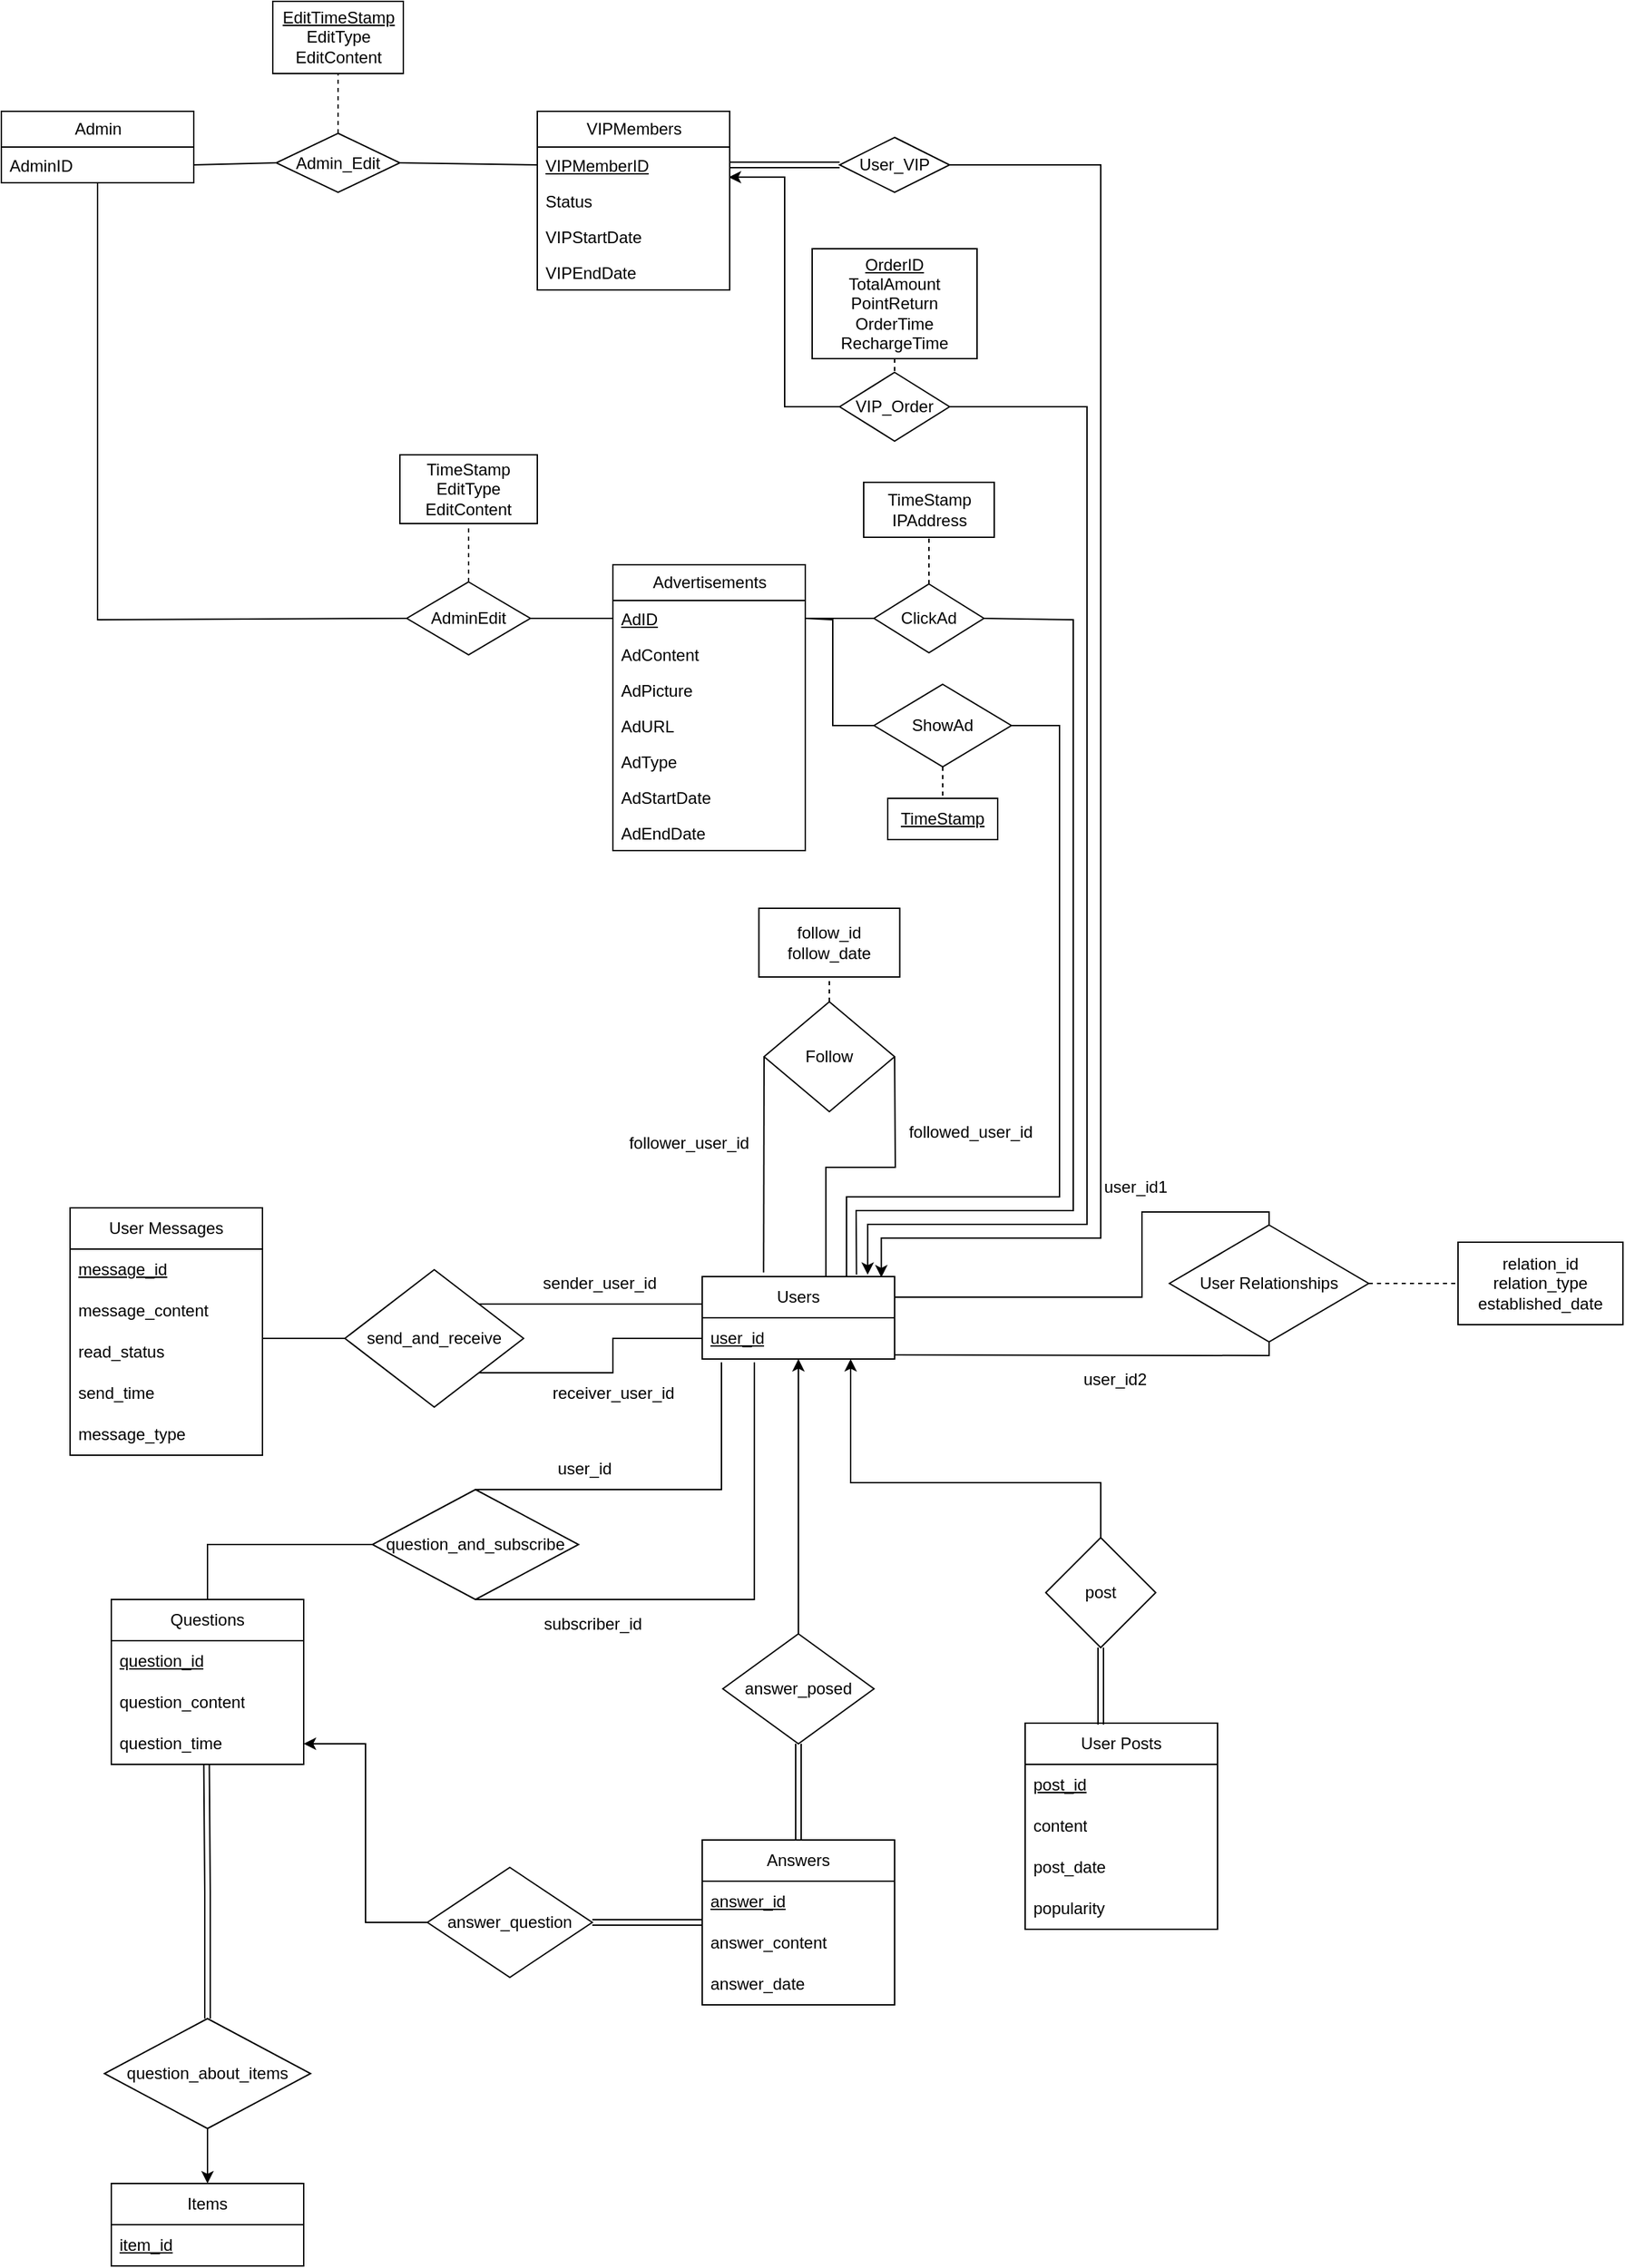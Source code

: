 <mxfile version="20.5.3" type="embed"><diagram id="23iRSUPoRavnBvh4doch" name="Page-1"><mxGraphModel dx="2034" dy="733" grid="1" gridSize="10" guides="1" tooltips="1" connect="1" arrows="1" fold="1" page="1" pageScale="1" pageWidth="827" pageHeight="1169" math="0" shadow="0"><root><mxCell id="0"/><mxCell id="1" parent="0"/><mxCell id="2" value="VIPMembers" style="swimlane;fontStyle=0;childLayout=stackLayout;horizontal=1;startSize=26;fillColor=none;horizontalStack=0;resizeParent=1;resizeParentMax=0;resizeLast=0;collapsible=1;marginBottom=0;html=1;" parent="1" vertex="1"><mxGeometry x="80" y="250" width="140" height="130" as="geometry"/></mxCell><mxCell id="3" value="&lt;u&gt;VIPMemberID&lt;/u&gt;" style="text;strokeColor=none;fillColor=none;align=left;verticalAlign=top;spacingLeft=4;spacingRight=4;overflow=hidden;rotatable=0;points=[[0,0.5],[1,0.5]];portConstraint=eastwest;whiteSpace=wrap;html=1;" parent="2" vertex="1"><mxGeometry y="26" width="140" height="26" as="geometry"/></mxCell><mxCell id="4" value="Status" style="text;strokeColor=none;fillColor=none;align=left;verticalAlign=top;spacingLeft=4;spacingRight=4;overflow=hidden;rotatable=0;points=[[0,0.5],[1,0.5]];portConstraint=eastwest;whiteSpace=wrap;html=1;" parent="2" vertex="1"><mxGeometry y="52" width="140" height="26" as="geometry"/></mxCell><mxCell id="5" value="VIPStartDate" style="text;strokeColor=none;fillColor=none;align=left;verticalAlign=top;spacingLeft=4;spacingRight=4;overflow=hidden;rotatable=0;points=[[0,0.5],[1,0.5]];portConstraint=eastwest;whiteSpace=wrap;html=1;" parent="2" vertex="1"><mxGeometry y="78" width="140" height="26" as="geometry"/></mxCell><mxCell id="6" value="VIPEndDate" style="text;strokeColor=none;fillColor=none;align=left;verticalAlign=top;spacingLeft=4;spacingRight=4;overflow=hidden;rotatable=0;points=[[0,0.5],[1,0.5]];portConstraint=eastwest;whiteSpace=wrap;html=1;" parent="2" vertex="1"><mxGeometry y="104" width="140" height="26" as="geometry"/></mxCell><mxCell id="7" style="edgeStyle=orthogonalEdgeStyle;rounded=0;orthogonalLoop=1;jettySize=auto;html=1;exitX=1;exitY=0.5;exitDx=0;exitDy=0;entryX=0.931;entryY=0.011;entryDx=0;entryDy=0;entryPerimeter=0;" parent="1" source="8" target="51" edge="1"><mxGeometry relative="1" as="geometry"><mxPoint x="490" y="1080" as="targetPoint"/><Array as="points"><mxPoint x="490" y="289"/><mxPoint x="490" y="1070"/><mxPoint x="330" y="1070"/></Array></mxGeometry></mxCell><mxCell id="8" value="User_VIP" style="rhombus;whiteSpace=wrap;html=1;" parent="1" vertex="1"><mxGeometry x="300" y="269" width="80" height="40" as="geometry"/></mxCell><mxCell id="11" style="edgeStyle=orthogonalEdgeStyle;rounded=0;orthogonalLoop=1;jettySize=auto;html=1;exitX=1;exitY=0.5;exitDx=0;exitDy=0;entryX=0.86;entryY=-0.022;entryDx=0;entryDy=0;entryPerimeter=0;" parent="1" source="13" target="51" edge="1"><mxGeometry relative="1" as="geometry"><Array as="points"><mxPoint x="480" y="465"/><mxPoint x="480" y="1060"/><mxPoint x="320" y="1060"/></Array></mxGeometry></mxCell><mxCell id="12" style="edgeStyle=orthogonalEdgeStyle;rounded=0;orthogonalLoop=1;jettySize=auto;html=1;exitX=0;exitY=0.5;exitDx=0;exitDy=0;entryX=0.995;entryY=0.844;entryDx=0;entryDy=0;entryPerimeter=0;" parent="1" source="13" target="3" edge="1"><mxGeometry relative="1" as="geometry"/></mxCell><mxCell id="13" value="VIP_Order" style="rhombus;whiteSpace=wrap;html=1;" parent="1" vertex="1"><mxGeometry x="300" y="440" width="80" height="50" as="geometry"/></mxCell><mxCell id="14" value="" style="endArrow=none;dashed=1;html=1;rounded=0;exitX=0.5;exitY=1;exitDx=0;exitDy=0;entryX=0.5;entryY=0;entryDx=0;entryDy=0;" parent="1" source="21" target="13" edge="1"><mxGeometry width="50" height="50" relative="1" as="geometry"><mxPoint x="340" y="500" as="sourcePoint"/><mxPoint x="340" y="420" as="targetPoint"/></mxGeometry></mxCell><mxCell id="15" value="Admin_Edit" style="rhombus;whiteSpace=wrap;html=1;" parent="1" vertex="1"><mxGeometry x="-110" y="266" width="90" height="43" as="geometry"/></mxCell><mxCell id="16" value="&lt;u&gt;EditTimeStamp&lt;/u&gt;&lt;br&gt;EditType&lt;br&gt;EditContent" style="whiteSpace=wrap;html=1;" parent="1" vertex="1"><mxGeometry x="-112.5" y="170" width="95" height="52.5" as="geometry"/></mxCell><mxCell id="17" value="" style="endArrow=none;dashed=1;html=1;rounded=0;exitX=0.5;exitY=0;exitDx=0;exitDy=0;entryX=0.5;entryY=1;entryDx=0;entryDy=0;" parent="1" source="15" target="16" edge="1"><mxGeometry width="50" height="50" relative="1" as="geometry"><mxPoint x="-140" y="262.5" as="sourcePoint"/><mxPoint x="-90" y="212.5" as="targetPoint"/></mxGeometry></mxCell><mxCell id="18" value="Admin" style="swimlane;fontStyle=0;childLayout=stackLayout;horizontal=1;startSize=26;fillColor=none;horizontalStack=0;resizeParent=1;resizeParentMax=0;resizeLast=0;collapsible=1;marginBottom=0;html=1;" parent="1" vertex="1"><mxGeometry x="-310" y="250" width="140" height="52" as="geometry"/></mxCell><mxCell id="19" value="AdminID" style="text;strokeColor=none;fillColor=none;align=left;verticalAlign=top;spacingLeft=4;spacingRight=4;overflow=hidden;rotatable=0;points=[[0,0.5],[1,0.5]];portConstraint=eastwest;whiteSpace=wrap;html=1;" parent="18" vertex="1"><mxGeometry y="26" width="140" height="26" as="geometry"/></mxCell><mxCell id="20" value="" style="shape=link;html=1;rounded=0;exitX=1;exitY=0.5;exitDx=0;exitDy=0;entryX=0;entryY=0.5;entryDx=0;entryDy=0;" parent="1" source="3" target="8" edge="1"><mxGeometry width="100" relative="1" as="geometry"><mxPoint x="310" y="340" as="sourcePoint"/><mxPoint x="410" y="340" as="targetPoint"/><Array as="points"/></mxGeometry></mxCell><mxCell id="21" value="&lt;u style=&quot;&quot;&gt;OrderID&lt;br&gt;&lt;/u&gt;&lt;span style=&quot;text-align: left;&quot;&gt;TotalAmount&lt;br&gt;&lt;/span&gt;&lt;span style=&quot;text-align: left;&quot;&gt;PointReturn&lt;br&gt;&lt;/span&gt;&lt;span style=&quot;text-align: left;&quot;&gt;OrderTime&lt;br&gt;&lt;/span&gt;&lt;span style=&quot;text-align: left;&quot;&gt;RechargeTime&lt;/span&gt;&lt;u style=&quot;&quot;&gt;&lt;br&gt;&lt;/u&gt;" style="rounded=0;whiteSpace=wrap;html=1;" parent="1" vertex="1"><mxGeometry x="280" y="350" width="120" height="80" as="geometry"/></mxCell><mxCell id="22" value="" style="endArrow=none;html=1;rounded=0;entryX=0;entryY=0.5;entryDx=0;entryDy=0;exitX=1;exitY=0.5;exitDx=0;exitDy=0;" parent="1" source="15" target="3" edge="1"><mxGeometry width="50" height="50" relative="1" as="geometry"><mxPoint x="-20" y="410" as="sourcePoint"/><mxPoint x="30" y="360" as="targetPoint"/></mxGeometry></mxCell><mxCell id="23" value="" style="endArrow=none;html=1;rounded=0;entryX=0;entryY=0.5;entryDx=0;entryDy=0;exitX=1;exitY=0.5;exitDx=0;exitDy=0;" parent="1" source="19" target="15" edge="1"><mxGeometry width="50" height="50" relative="1" as="geometry"><mxPoint x="-150" y="442.5" as="sourcePoint"/><mxPoint x="-100" y="392.5" as="targetPoint"/></mxGeometry></mxCell><mxCell id="24" value="Advertisements" style="swimlane;fontStyle=0;childLayout=stackLayout;horizontal=1;startSize=26;fillColor=none;horizontalStack=0;resizeParent=1;resizeParentMax=0;resizeLast=0;collapsible=1;marginBottom=0;html=1;" parent="1" vertex="1"><mxGeometry x="135" y="580" width="140" height="208" as="geometry"/></mxCell><mxCell id="25" value="&lt;u&gt;AdID&lt;/u&gt;" style="text;strokeColor=none;fillColor=none;align=left;verticalAlign=top;spacingLeft=4;spacingRight=4;overflow=hidden;rotatable=0;points=[[0,0.5],[1,0.5]];portConstraint=eastwest;whiteSpace=wrap;html=1;" parent="24" vertex="1"><mxGeometry y="26" width="140" height="26" as="geometry"/></mxCell><mxCell id="26" value="AdContent" style="text;strokeColor=none;fillColor=none;align=left;verticalAlign=top;spacingLeft=4;spacingRight=4;overflow=hidden;rotatable=0;points=[[0,0.5],[1,0.5]];portConstraint=eastwest;whiteSpace=wrap;html=1;" parent="24" vertex="1"><mxGeometry y="52" width="140" height="26" as="geometry"/></mxCell><mxCell id="27" value="AdPicture" style="text;strokeColor=none;fillColor=none;align=left;verticalAlign=top;spacingLeft=4;spacingRight=4;overflow=hidden;rotatable=0;points=[[0,0.5],[1,0.5]];portConstraint=eastwest;whiteSpace=wrap;html=1;" parent="24" vertex="1"><mxGeometry y="78" width="140" height="26" as="geometry"/></mxCell><mxCell id="28" value="AdURL" style="text;strokeColor=none;fillColor=none;align=left;verticalAlign=top;spacingLeft=4;spacingRight=4;overflow=hidden;rotatable=0;points=[[0,0.5],[1,0.5]];portConstraint=eastwest;whiteSpace=wrap;html=1;" parent="24" vertex="1"><mxGeometry y="104" width="140" height="26" as="geometry"/></mxCell><mxCell id="29" value="AdType" style="text;strokeColor=none;fillColor=none;align=left;verticalAlign=top;spacingLeft=4;spacingRight=4;overflow=hidden;rotatable=0;points=[[0,0.5],[1,0.5]];portConstraint=eastwest;whiteSpace=wrap;html=1;" parent="24" vertex="1"><mxGeometry y="130" width="140" height="26" as="geometry"/></mxCell><mxCell id="30" value="AdStartDate" style="text;strokeColor=none;fillColor=none;align=left;verticalAlign=top;spacingLeft=4;spacingRight=4;overflow=hidden;rotatable=0;points=[[0,0.5],[1,0.5]];portConstraint=eastwest;whiteSpace=wrap;html=1;" parent="24" vertex="1"><mxGeometry y="156" width="140" height="26" as="geometry"/></mxCell><mxCell id="31" value="AdEndDate" style="text;strokeColor=none;fillColor=none;align=left;verticalAlign=top;spacingLeft=4;spacingRight=4;overflow=hidden;rotatable=0;points=[[0,0.5],[1,0.5]];portConstraint=eastwest;whiteSpace=wrap;html=1;" parent="24" vertex="1"><mxGeometry y="182" width="140" height="26" as="geometry"/></mxCell><mxCell id="32" value="ShowAd" style="rhombus;whiteSpace=wrap;html=1;" parent="1" vertex="1"><mxGeometry x="325" y="667" width="100" height="60" as="geometry"/></mxCell><mxCell id="33" value="" style="endArrow=none;dashed=1;html=1;rounded=0;exitX=0.5;exitY=1;exitDx=0;exitDy=0;entryX=0.5;entryY=0;entryDx=0;entryDy=0;" parent="1" source="32" target="34" edge="1"><mxGeometry width="50" height="50" relative="1" as="geometry"><mxPoint x="225" y="860" as="sourcePoint"/><mxPoint x="275" y="810" as="targetPoint"/><Array as="points"/></mxGeometry></mxCell><mxCell id="34" value="&lt;u&gt;TimeStamp&lt;/u&gt;" style="rounded=0;whiteSpace=wrap;html=1;" parent="1" vertex="1"><mxGeometry x="335" y="750" width="80" height="30" as="geometry"/></mxCell><mxCell id="37" value="ClickAd" style="rhombus;whiteSpace=wrap;html=1;" parent="1" vertex="1"><mxGeometry x="325" y="594" width="80" height="50" as="geometry"/></mxCell><mxCell id="38" value="TimeStamp&lt;br&gt;IPAddress" style="rounded=0;whiteSpace=wrap;html=1;" parent="1" vertex="1"><mxGeometry x="317.5" y="520" width="95" height="40" as="geometry"/></mxCell><mxCell id="39" value="" style="endArrow=none;dashed=1;html=1;rounded=0;entryX=0.5;entryY=1;entryDx=0;entryDy=0;exitX=0.5;exitY=0;exitDx=0;exitDy=0;" parent="1" source="37" target="38" edge="1"><mxGeometry width="50" height="50" relative="1" as="geometry"><mxPoint x="265" y="640" as="sourcePoint"/><mxPoint x="315" y="590" as="targetPoint"/></mxGeometry></mxCell><mxCell id="40" value="AdminEdit" style="rhombus;whiteSpace=wrap;html=1;" parent="1" vertex="1"><mxGeometry x="-15" y="592.5" width="90" height="53" as="geometry"/></mxCell><mxCell id="41" value="TimeStamp&lt;br&gt;EditType&lt;br&gt;EditContent" style="rounded=0;whiteSpace=wrap;html=1;" parent="1" vertex="1"><mxGeometry x="-20" y="500" width="100" height="50" as="geometry"/></mxCell><mxCell id="42" value="" style="endArrow=none;dashed=1;html=1;rounded=0;entryX=0.5;entryY=1;entryDx=0;entryDy=0;exitX=0.5;exitY=0;exitDx=0;exitDy=0;" parent="1" source="40" target="41" edge="1"><mxGeometry width="50" height="50" relative="1" as="geometry"><mxPoint x="-55" y="600" as="sourcePoint"/><mxPoint x="-5" y="550" as="targetPoint"/></mxGeometry></mxCell><mxCell id="45" value="" style="endArrow=none;html=1;rounded=0;entryX=0;entryY=0.5;entryDx=0;entryDy=0;" parent="1" source="19" target="40" edge="1"><mxGeometry width="50" height="50" relative="1" as="geometry"><mxPoint x="-115" y="749" as="sourcePoint"/><mxPoint x="-85" y="774" as="targetPoint"/><Array as="points"><mxPoint x="-240" y="620"/></Array></mxGeometry></mxCell><mxCell id="46" value="" style="endArrow=none;html=1;rounded=0;entryX=0;entryY=0.5;entryDx=0;entryDy=0;exitX=1;exitY=0.5;exitDx=0;exitDy=0;" parent="1" source="40" target="25" edge="1"><mxGeometry width="50" height="50" relative="1" as="geometry"><mxPoint x="-95" y="760" as="sourcePoint"/><mxPoint x="-45" y="710" as="targetPoint"/></mxGeometry></mxCell><mxCell id="47" value="" style="endArrow=none;html=1;rounded=0;entryX=0;entryY=0.5;entryDx=0;entryDy=0;exitX=1;exitY=0.5;exitDx=0;exitDy=0;" parent="1" source="25" target="37" edge="1"><mxGeometry width="50" height="50" relative="1" as="geometry"><mxPoint x="285" y="670" as="sourcePoint"/><mxPoint x="335" y="620" as="targetPoint"/></mxGeometry></mxCell><mxCell id="48" value="" style="endArrow=none;html=1;rounded=0;entryX=0.802;entryY=-0.022;entryDx=0;entryDy=0;exitX=1;exitY=0.5;exitDx=0;exitDy=0;entryPerimeter=0;" parent="1" source="37" target="51" edge="1"><mxGeometry width="50" height="50" relative="1" as="geometry"><mxPoint x="365" y="820" as="sourcePoint"/><mxPoint x="415" y="749" as="targetPoint"/><Array as="points"><mxPoint x="470" y="620"/><mxPoint x="470" y="1050"/><mxPoint x="312" y="1050"/></Array></mxGeometry></mxCell><mxCell id="49" value="" style="endArrow=none;html=1;rounded=0;entryX=0.75;entryY=0;entryDx=0;entryDy=0;exitX=1;exitY=0.5;exitDx=0;exitDy=0;" parent="1" source="32" target="51" edge="1"><mxGeometry width="50" height="50" relative="1" as="geometry"><mxPoint x="485" y="950" as="sourcePoint"/><mxPoint x="489.06" y="764.678" as="targetPoint"/><Array as="points"><mxPoint x="460" y="697"/><mxPoint x="460" y="1040"/><mxPoint x="305" y="1040"/></Array></mxGeometry></mxCell><mxCell id="50" value="" style="endArrow=none;html=1;rounded=0;entryX=0;entryY=0.5;entryDx=0;entryDy=0;exitX=1;exitY=0.5;exitDx=0;exitDy=0;" parent="1" source="25" target="32" edge="1"><mxGeometry width="50" height="50" relative="1" as="geometry"><mxPoint x="335" y="880" as="sourcePoint"/><mxPoint x="385" y="830" as="targetPoint"/><Array as="points"><mxPoint x="295" y="620"/><mxPoint x="295" y="697"/></Array></mxGeometry></mxCell><mxCell id="51" value="Users" style="swimlane;fontStyle=0;childLayout=stackLayout;horizontal=1;startSize=30;horizontalStack=0;resizeParent=1;resizeParentMax=0;resizeLast=0;collapsible=1;marginBottom=0;whiteSpace=wrap;html=1;" vertex="1" parent="1"><mxGeometry x="200" y="1098" width="140" height="60" as="geometry"/></mxCell><mxCell id="52" value="&lt;u&gt;user_id&lt;/u&gt;" style="text;strokeColor=none;fillColor=none;align=left;verticalAlign=middle;spacingLeft=4;spacingRight=4;overflow=hidden;points=[[0,0.5],[1,0.5]];portConstraint=eastwest;rotatable=0;whiteSpace=wrap;html=1;" vertex="1" parent="51"><mxGeometry y="30" width="140" height="30" as="geometry"/></mxCell><mxCell id="53" value="User Messages" style="swimlane;fontStyle=0;childLayout=stackLayout;horizontal=1;startSize=30;horizontalStack=0;resizeParent=1;resizeParentMax=0;resizeLast=0;collapsible=1;marginBottom=0;whiteSpace=wrap;html=1;" vertex="1" parent="1"><mxGeometry x="-260" y="1048" width="140" height="180" as="geometry"><mxRectangle x="70" y="240" width="100" height="30" as="alternateBounds"/></mxGeometry></mxCell><mxCell id="54" value="&lt;u&gt;message_id&lt;/u&gt;" style="text;strokeColor=none;fillColor=none;align=left;verticalAlign=middle;spacingLeft=4;spacingRight=4;overflow=hidden;points=[[0,0.5],[1,0.5]];portConstraint=eastwest;rotatable=0;whiteSpace=wrap;html=1;" vertex="1" parent="53"><mxGeometry y="30" width="140" height="30" as="geometry"/></mxCell><mxCell id="55" value="message_content" style="text;strokeColor=none;fillColor=none;align=left;verticalAlign=middle;spacingLeft=4;spacingRight=4;overflow=hidden;points=[[0,0.5],[1,0.5]];portConstraint=eastwest;rotatable=0;whiteSpace=wrap;html=1;" vertex="1" parent="53"><mxGeometry y="60" width="140" height="30" as="geometry"/></mxCell><mxCell id="56" value="read_status" style="text;strokeColor=none;fillColor=none;align=left;verticalAlign=middle;spacingLeft=4;spacingRight=4;overflow=hidden;points=[[0,0.5],[1,0.5]];portConstraint=eastwest;rotatable=0;whiteSpace=wrap;html=1;" vertex="1" parent="53"><mxGeometry y="90" width="140" height="30" as="geometry"/></mxCell><mxCell id="57" value="send_time" style="text;strokeColor=none;fillColor=none;align=left;verticalAlign=middle;spacingLeft=4;spacingRight=4;overflow=hidden;points=[[0,0.5],[1,0.5]];portConstraint=eastwest;rotatable=0;whiteSpace=wrap;html=1;" vertex="1" parent="53"><mxGeometry y="120" width="140" height="30" as="geometry"/></mxCell><mxCell id="58" value="message_type" style="text;strokeColor=none;fillColor=none;align=left;verticalAlign=middle;spacingLeft=4;spacingRight=4;overflow=hidden;points=[[0,0.5],[1,0.5]];portConstraint=eastwest;rotatable=0;whiteSpace=wrap;html=1;" vertex="1" parent="53"><mxGeometry y="150" width="140" height="30" as="geometry"/></mxCell><mxCell id="59" value="send_and_receive" style="rhombus;whiteSpace=wrap;html=1;" vertex="1" parent="1"><mxGeometry x="-60" y="1093" width="130" height="100" as="geometry"/></mxCell><mxCell id="60" value="sender_user_id" style="text;html=1;align=center;verticalAlign=middle;resizable=0;points=[];autosize=1;strokeColor=none;fillColor=none;" vertex="1" parent="1"><mxGeometry x="70" y="1088" width="110" height="30" as="geometry"/></mxCell><mxCell id="61" value="receiver_user_id" style="text;html=1;align=center;verticalAlign=middle;resizable=0;points=[];autosize=1;strokeColor=none;fillColor=none;" vertex="1" parent="1"><mxGeometry x="80" y="1168" width="110" height="30" as="geometry"/></mxCell><mxCell id="62" value="User Posts" style="swimlane;fontStyle=0;childLayout=stackLayout;horizontal=1;startSize=30;horizontalStack=0;resizeParent=1;resizeParentMax=0;resizeLast=0;collapsible=1;marginBottom=0;whiteSpace=wrap;html=1;" vertex="1" parent="1"><mxGeometry x="435" y="1423" width="140" height="150" as="geometry"/></mxCell><mxCell id="63" value="&lt;u&gt;post_id&lt;/u&gt;" style="text;strokeColor=none;fillColor=none;align=left;verticalAlign=middle;spacingLeft=4;spacingRight=4;overflow=hidden;points=[[0,0.5],[1,0.5]];portConstraint=eastwest;rotatable=0;whiteSpace=wrap;html=1;" vertex="1" parent="62"><mxGeometry y="30" width="140" height="30" as="geometry"/></mxCell><mxCell id="64" value="content" style="text;strokeColor=none;fillColor=none;align=left;verticalAlign=middle;spacingLeft=4;spacingRight=4;overflow=hidden;points=[[0,0.5],[1,0.5]];portConstraint=eastwest;rotatable=0;whiteSpace=wrap;html=1;" vertex="1" parent="62"><mxGeometry y="60" width="140" height="30" as="geometry"/></mxCell><mxCell id="65" value="post_date" style="text;strokeColor=none;fillColor=none;align=left;verticalAlign=middle;spacingLeft=4;spacingRight=4;overflow=hidden;points=[[0,0.5],[1,0.5]];portConstraint=eastwest;rotatable=0;whiteSpace=wrap;html=1;" vertex="1" parent="62"><mxGeometry y="90" width="140" height="30" as="geometry"/></mxCell><mxCell id="66" value="popularity" style="text;strokeColor=none;fillColor=none;align=left;verticalAlign=middle;spacingLeft=4;spacingRight=4;overflow=hidden;points=[[0,0.5],[1,0.5]];portConstraint=eastwest;rotatable=0;whiteSpace=wrap;html=1;" vertex="1" parent="62"><mxGeometry y="120" width="140" height="30" as="geometry"/></mxCell><mxCell id="67" value="post" style="rhombus;whiteSpace=wrap;html=1;" vertex="1" parent="1"><mxGeometry x="450" y="1288" width="80" height="80" as="geometry"/></mxCell><mxCell id="68" value="User Relationships" style="rhombus;whiteSpace=wrap;html=1;" vertex="1" parent="1"><mxGeometry x="540" y="1060.5" width="145" height="85" as="geometry"/></mxCell><mxCell id="69" value="Questions" style="swimlane;fontStyle=0;childLayout=stackLayout;horizontal=1;startSize=30;horizontalStack=0;resizeParent=1;resizeParentMax=0;resizeLast=0;collapsible=1;marginBottom=0;whiteSpace=wrap;html=1;" vertex="1" parent="1"><mxGeometry x="-230" y="1333" width="140" height="120" as="geometry"/></mxCell><mxCell id="70" value="&lt;u&gt;question_id&lt;/u&gt;" style="text;strokeColor=none;fillColor=none;align=left;verticalAlign=middle;spacingLeft=4;spacingRight=4;overflow=hidden;points=[[0,0.5],[1,0.5]];portConstraint=eastwest;rotatable=0;whiteSpace=wrap;html=1;" vertex="1" parent="69"><mxGeometry y="30" width="140" height="30" as="geometry"/></mxCell><mxCell id="71" value="question_content" style="text;strokeColor=none;fillColor=none;align=left;verticalAlign=middle;spacingLeft=4;spacingRight=4;overflow=hidden;points=[[0,0.5],[1,0.5]];portConstraint=eastwest;rotatable=0;whiteSpace=wrap;html=1;" vertex="1" parent="69"><mxGeometry y="60" width="140" height="30" as="geometry"/></mxCell><mxCell id="72" value="question_time" style="text;strokeColor=none;fillColor=none;align=left;verticalAlign=middle;spacingLeft=4;spacingRight=4;overflow=hidden;points=[[0,0.5],[1,0.5]];portConstraint=eastwest;rotatable=0;whiteSpace=wrap;html=1;" vertex="1" parent="69"><mxGeometry y="90" width="140" height="30" as="geometry"/></mxCell><mxCell id="73" value="Answers" style="swimlane;fontStyle=0;childLayout=stackLayout;horizontal=1;startSize=30;horizontalStack=0;resizeParent=1;resizeParentMax=0;resizeLast=0;collapsible=1;marginBottom=0;whiteSpace=wrap;html=1;" vertex="1" parent="1"><mxGeometry x="200" y="1508" width="140" height="120" as="geometry"/></mxCell><mxCell id="74" value="&lt;u&gt;answer_id&lt;/u&gt;" style="text;strokeColor=none;fillColor=none;align=left;verticalAlign=middle;spacingLeft=4;spacingRight=4;overflow=hidden;points=[[0,0.5],[1,0.5]];portConstraint=eastwest;rotatable=0;whiteSpace=wrap;html=1;" vertex="1" parent="73"><mxGeometry y="30" width="140" height="30" as="geometry"/></mxCell><mxCell id="75" value="answer_content" style="text;strokeColor=none;fillColor=none;align=left;verticalAlign=middle;spacingLeft=4;spacingRight=4;overflow=hidden;points=[[0,0.5],[1,0.5]];portConstraint=eastwest;rotatable=0;whiteSpace=wrap;html=1;" vertex="1" parent="73"><mxGeometry y="60" width="140" height="30" as="geometry"/></mxCell><mxCell id="76" value="answer_date" style="text;strokeColor=none;fillColor=none;align=left;verticalAlign=middle;spacingLeft=4;spacingRight=4;overflow=hidden;points=[[0,0.5],[1,0.5]];portConstraint=eastwest;rotatable=0;whiteSpace=wrap;html=1;" vertex="1" parent="73"><mxGeometry y="90" width="140" height="30" as="geometry"/></mxCell><mxCell id="77" value="question_and_subscribe" style="rhombus;whiteSpace=wrap;html=1;" vertex="1" parent="1"><mxGeometry x="-40" y="1253" width="150" height="80" as="geometry"/></mxCell><mxCell id="78" style="edgeStyle=orthogonalEdgeStyle;rounded=0;orthogonalLoop=1;jettySize=auto;html=1;exitX=0.5;exitY=1;exitDx=0;exitDy=0;entryX=0.5;entryY=0;entryDx=0;entryDy=0;shape=link;" edge="1" parent="1" source="79" target="73"><mxGeometry relative="1" as="geometry"/></mxCell><mxCell id="79" value="answer_posed" style="rhombus;whiteSpace=wrap;html=1;" vertex="1" parent="1"><mxGeometry x="215" y="1358" width="110" height="80" as="geometry"/></mxCell><mxCell id="80" style="edgeStyle=orthogonalEdgeStyle;rounded=0;orthogonalLoop=1;jettySize=auto;html=1;exitX=0;exitY=0.5;exitDx=0;exitDy=0;entryX=1;entryY=0.5;entryDx=0;entryDy=0;" edge="1" parent="1" source="82" target="72"><mxGeometry relative="1" as="geometry"/></mxCell><mxCell id="81" style="edgeStyle=orthogonalEdgeStyle;rounded=0;orthogonalLoop=1;jettySize=auto;html=1;exitX=1;exitY=0.5;exitDx=0;exitDy=0;entryX=0;entryY=0.5;entryDx=0;entryDy=0;shape=link;" edge="1" parent="1" source="82" target="73"><mxGeometry relative="1" as="geometry"/></mxCell><mxCell id="82" value="answer_question" style="rhombus;whiteSpace=wrap;html=1;" vertex="1" parent="1"><mxGeometry y="1528" width="120" height="80" as="geometry"/></mxCell><mxCell id="83" value="Items" style="swimlane;fontStyle=0;childLayout=stackLayout;horizontal=1;startSize=30;horizontalStack=0;resizeParent=1;resizeParentMax=0;resizeLast=0;collapsible=1;marginBottom=0;whiteSpace=wrap;html=1;" vertex="1" parent="1"><mxGeometry x="-230" y="1758" width="140" height="60" as="geometry"/></mxCell><mxCell id="84" value="&lt;u&gt;item_id&lt;/u&gt;" style="text;strokeColor=none;fillColor=none;align=left;verticalAlign=middle;spacingLeft=4;spacingRight=4;overflow=hidden;points=[[0,0.5],[1,0.5]];portConstraint=eastwest;rotatable=0;whiteSpace=wrap;html=1;" vertex="1" parent="83"><mxGeometry y="30" width="140" height="30" as="geometry"/></mxCell><mxCell id="85" style="edgeStyle=orthogonalEdgeStyle;rounded=0;orthogonalLoop=1;jettySize=auto;html=1;exitX=0.5;exitY=1;exitDx=0;exitDy=0;entryX=0.5;entryY=0;entryDx=0;entryDy=0;" edge="1" parent="1" source="86" target="83"><mxGeometry relative="1" as="geometry"/></mxCell><mxCell id="86" value="question_about_items" style="rhombus;whiteSpace=wrap;html=1;" vertex="1" parent="1"><mxGeometry x="-235" y="1638" width="150" height="80" as="geometry"/></mxCell><mxCell id="87" style="edgeStyle=orthogonalEdgeStyle;rounded=0;orthogonalLoop=1;jettySize=auto;html=1;exitX=0.5;exitY=0;exitDx=0;exitDy=0;" edge="1" parent="1" source="67"><mxGeometry relative="1" as="geometry"><mxPoint x="308" y="1158" as="targetPoint"/><Array as="points"><mxPoint x="490" y="1248"/><mxPoint x="308" y="1248"/></Array></mxGeometry></mxCell><mxCell id="88" style="edgeStyle=orthogonalEdgeStyle;rounded=0;orthogonalLoop=1;jettySize=auto;html=1;exitX=0.5;exitY=0;exitDx=0;exitDy=0;" edge="1" parent="1" source="79"><mxGeometry relative="1" as="geometry"><mxPoint x="270" y="1158" as="targetPoint"/><Array as="points"><mxPoint x="270" y="1158"/></Array></mxGeometry></mxCell><mxCell id="89" style="edgeStyle=orthogonalEdgeStyle;rounded=0;orthogonalLoop=1;jettySize=auto;html=1;exitX=0.5;exitY=1;exitDx=0;exitDy=0;entryX=0.393;entryY=0.007;entryDx=0;entryDy=0;entryPerimeter=0;shape=link;" edge="1" parent="1" source="67" target="62"><mxGeometry relative="1" as="geometry"/></mxCell><mxCell id="90" style="edgeStyle=orthogonalEdgeStyle;rounded=0;orthogonalLoop=1;jettySize=auto;html=1;exitX=0.5;exitY=0;exitDx=0;exitDy=0;entryX=0.495;entryY=0.989;entryDx=0;entryDy=0;entryPerimeter=0;shape=link;" edge="1" parent="1" source="86" target="72"><mxGeometry relative="1" as="geometry"><mxPoint x="-160" y="1512.01" as="targetPoint"/></mxGeometry></mxCell><mxCell id="91" value="" style="endArrow=none;html=1;rounded=0;entryX=1;entryY=0.25;entryDx=0;entryDy=0;exitX=0.5;exitY=0;exitDx=0;exitDy=0;edgeStyle=orthogonalEdgeStyle;" edge="1" parent="1" source="68" target="51"><mxGeometry width="50" height="50" relative="1" as="geometry"><mxPoint x="540" y="1093" as="sourcePoint"/><mxPoint x="590" y="1043" as="targetPoint"/><Array as="points"><mxPoint x="613" y="1051"/><mxPoint x="520" y="1051"/><mxPoint x="520" y="1113"/></Array></mxGeometry></mxCell><mxCell id="92" value="" style="endArrow=none;html=1;rounded=0;entryX=0.5;entryY=1;entryDx=0;entryDy=0;edgeStyle=orthogonalEdgeStyle;" edge="1" parent="1" target="68"><mxGeometry width="50" height="50" relative="1" as="geometry"><mxPoint x="340" y="1155" as="sourcePoint"/><mxPoint x="480" y="1178" as="targetPoint"/></mxGeometry></mxCell><mxCell id="93" value="user_id1" style="text;html=1;align=center;verticalAlign=middle;resizable=0;points=[];autosize=1;strokeColor=none;fillColor=none;" vertex="1" parent="1"><mxGeometry x="480" y="1018" width="70" height="30" as="geometry"/></mxCell><mxCell id="94" value="user_id2" style="text;html=1;align=center;verticalAlign=middle;resizable=0;points=[];autosize=1;strokeColor=none;fillColor=none;" vertex="1" parent="1"><mxGeometry x="465" y="1158" width="70" height="30" as="geometry"/></mxCell><mxCell id="95" value="Follow" style="rhombus;whiteSpace=wrap;html=1;" vertex="1" parent="1"><mxGeometry x="245" y="898" width="95" height="80" as="geometry"/></mxCell><mxCell id="96" value="" style="endArrow=none;html=1;rounded=0;exitX=0.319;exitY=-0.05;exitDx=0;exitDy=0;exitPerimeter=0;" edge="1" parent="1" source="51"><mxGeometry width="50" height="50" relative="1" as="geometry"><mxPoint x="195" y="988" as="sourcePoint"/><mxPoint x="245" y="938" as="targetPoint"/></mxGeometry></mxCell><mxCell id="97" value="" style="endArrow=none;html=1;rounded=0;exitX=0.643;exitY=0;exitDx=0;exitDy=0;exitPerimeter=0;edgeStyle=orthogonalEdgeStyle;" edge="1" parent="1" source="51"><mxGeometry width="50" height="50" relative="1" as="geometry"><mxPoint x="290" y="988" as="sourcePoint"/><mxPoint x="340" y="938" as="targetPoint"/></mxGeometry></mxCell><mxCell id="98" value="follower_user_id" style="text;html=1;align=center;verticalAlign=middle;resizable=0;points=[];autosize=1;strokeColor=none;fillColor=none;" vertex="1" parent="1"><mxGeometry x="135" y="986" width="110" height="30" as="geometry"/></mxCell><mxCell id="99" value="followed_user_id" style="text;html=1;align=center;verticalAlign=middle;resizable=0;points=[];autosize=1;strokeColor=none;fillColor=none;" vertex="1" parent="1"><mxGeometry x="340" y="978" width="110" height="30" as="geometry"/></mxCell><mxCell id="100" value="" style="endArrow=none;dashed=1;html=1;rounded=0;exitX=1;exitY=0.5;exitDx=0;exitDy=0;entryX=0;entryY=0.472;entryDx=0;entryDy=0;entryPerimeter=0;" edge="1" parent="1" source="68"><mxGeometry width="50" height="50" relative="1" as="geometry"><mxPoint x="700" y="1145.5" as="sourcePoint"/><mxPoint x="750" y="1102.98" as="targetPoint"/></mxGeometry></mxCell><mxCell id="101" value="relation_id&lt;div&gt;relation_type&lt;/div&gt;&lt;div&gt;established_date&lt;/div&gt;" style="rounded=0;whiteSpace=wrap;html=1;" vertex="1" parent="1"><mxGeometry x="750" y="1073" width="120" height="60" as="geometry"/></mxCell><mxCell id="102" value="follow_id&lt;div&gt;follow_date&lt;/div&gt;" style="rounded=0;whiteSpace=wrap;html=1;" vertex="1" parent="1"><mxGeometry x="241.25" y="830" width="102.5" height="50" as="geometry"/></mxCell><mxCell id="103" value="" style="endArrow=none;dashed=1;html=1;rounded=0;entryX=0.5;entryY=1;entryDx=0;entryDy=0;exitX=0.5;exitY=0;exitDx=0;exitDy=0;" edge="1" parent="1" source="95" target="102"><mxGeometry width="50" height="50" relative="1" as="geometry"><mxPoint x="290" y="898" as="sourcePoint"/><mxPoint x="340" y="848" as="targetPoint"/></mxGeometry></mxCell><mxCell id="104" value="" style="endArrow=none;html=1;rounded=0;entryX=0;entryY=0.333;entryDx=0;entryDy=0;exitX=1;exitY=0;exitDx=0;exitDy=0;entryPerimeter=0;" edge="1" parent="1" source="59" target="51"><mxGeometry width="50" height="50" relative="1" as="geometry"><mxPoint x="94" y="1118" as="sourcePoint"/><mxPoint x="144" y="1068" as="targetPoint"/></mxGeometry></mxCell><mxCell id="105" value="" style="endArrow=none;html=1;rounded=0;entryX=0;entryY=0.5;entryDx=0;entryDy=0;exitX=1;exitY=1;exitDx=0;exitDy=0;edgeStyle=orthogonalEdgeStyle;" edge="1" parent="1" source="59" target="52"><mxGeometry width="50" height="50" relative="1" as="geometry"><mxPoint x="110" y="1218" as="sourcePoint"/><mxPoint x="160" y="1168" as="targetPoint"/></mxGeometry></mxCell><mxCell id="106" value="" style="endArrow=none;html=1;rounded=0;entryX=0.1;entryY=1.078;entryDx=0;entryDy=0;entryPerimeter=0;exitX=0.5;exitY=0;exitDx=0;exitDy=0;edgeStyle=orthogonalEdgeStyle;" edge="1" parent="1" source="77" target="52"><mxGeometry width="50" height="50" relative="1" as="geometry"><mxPoint x="94" y="1268" as="sourcePoint"/><mxPoint x="144" y="1218" as="targetPoint"/><Array as="points"><mxPoint x="214" y="1253"/></Array></mxGeometry></mxCell><mxCell id="107" value="" style="endArrow=none;html=1;rounded=0;exitX=0.5;exitY=1;exitDx=0;exitDy=0;entryX=0.271;entryY=1.078;entryDx=0;entryDy=0;entryPerimeter=0;edgeStyle=orthogonalEdgeStyle;" edge="1" parent="1" source="77" target="52"><mxGeometry width="50" height="50" relative="1" as="geometry"><mxPoint x="120" y="1318" as="sourcePoint"/><mxPoint x="170" y="1268" as="targetPoint"/><Array as="points"><mxPoint x="238" y="1333"/></Array></mxGeometry></mxCell><mxCell id="108" value="user_id" style="text;html=1;align=center;verticalAlign=middle;resizable=0;points=[];autosize=1;strokeColor=none;fillColor=none;" vertex="1" parent="1"><mxGeometry x="84" y="1223" width="60" height="30" as="geometry"/></mxCell><mxCell id="109" value="subscriber_id" style="text;html=1;align=center;verticalAlign=middle;resizable=0;points=[];autosize=1;strokeColor=none;fillColor=none;" vertex="1" parent="1"><mxGeometry x="75" y="1336" width="90" height="30" as="geometry"/></mxCell><mxCell id="110" value="" style="endArrow=none;html=1;rounded=0;entryX=0;entryY=0.5;entryDx=0;entryDy=0;exitX=0.5;exitY=0;exitDx=0;exitDy=0;edgeStyle=orthogonalEdgeStyle;" edge="1" parent="1" source="69" target="77"><mxGeometry width="50" height="50" relative="1" as="geometry"><mxPoint x="-160" y="1303" as="sourcePoint"/><mxPoint x="-110" y="1253" as="targetPoint"/></mxGeometry></mxCell><mxCell id="111" value="" style="endArrow=none;html=1;rounded=0;entryX=0;entryY=0.5;entryDx=0;entryDy=0;" edge="1" parent="1" target="59"><mxGeometry width="50" height="50" relative="1" as="geometry"><mxPoint x="-120" y="1143" as="sourcePoint"/><mxPoint x="-70" y="1095.5" as="targetPoint"/></mxGeometry></mxCell></root></mxGraphModel></diagram></mxfile>